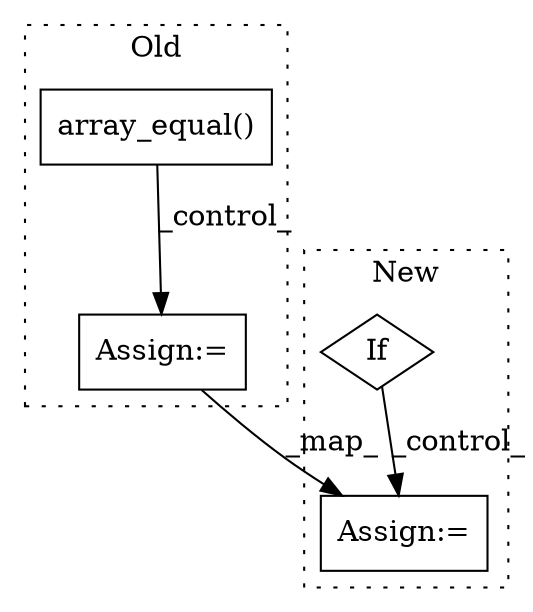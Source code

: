 digraph G {
subgraph cluster0 {
1 [label="array_equal()" a="75" s="8460,8505" l="15,1" shape="box"];
4 [label="Assign:=" a="68" s="8717" l="3" shape="box"];
label = "Old";
style="dotted";
}
subgraph cluster1 {
2 [label="If" a="96" s="7943" l="3" shape="diamond"];
3 [label="Assign:=" a="68" s="8056" l="3" shape="box"];
label = "New";
style="dotted";
}
1 -> 4 [label="_control_"];
2 -> 3 [label="_control_"];
4 -> 3 [label="_map_"];
}